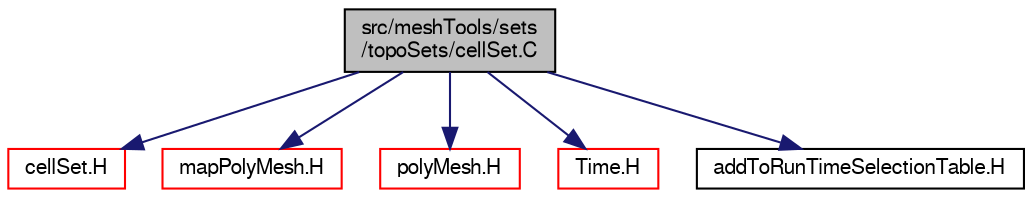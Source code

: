 digraph "src/meshTools/sets/topoSets/cellSet.C"
{
  bgcolor="transparent";
  edge [fontname="FreeSans",fontsize="10",labelfontname="FreeSans",labelfontsize="10"];
  node [fontname="FreeSans",fontsize="10",shape=record];
  Node0 [label="src/meshTools/sets\l/topoSets/cellSet.C",height=0.2,width=0.4,color="black", fillcolor="grey75", style="filled", fontcolor="black"];
  Node0 -> Node1 [color="midnightblue",fontsize="10",style="solid",fontname="FreeSans"];
  Node1 [label="cellSet.H",height=0.2,width=0.4,color="red",URL="$a08117.html"];
  Node0 -> Node121 [color="midnightblue",fontsize="10",style="solid",fontname="FreeSans"];
  Node121 [label="mapPolyMesh.H",height=0.2,width=0.4,color="red",URL="$a11597.html"];
  Node0 -> Node135 [color="midnightblue",fontsize="10",style="solid",fontname="FreeSans"];
  Node135 [label="polyMesh.H",height=0.2,width=0.4,color="red",URL="$a11630.html"];
  Node0 -> Node225 [color="midnightblue",fontsize="10",style="solid",fontname="FreeSans"];
  Node225 [label="Time.H",height=0.2,width=0.4,color="red",URL="$a09311.html"];
  Node0 -> Node261 [color="midnightblue",fontsize="10",style="solid",fontname="FreeSans"];
  Node261 [label="addToRunTimeSelectionTable.H",height=0.2,width=0.4,color="black",URL="$a09263.html",tooltip="Macros for easy insertion into run-time selection tables. "];
}

